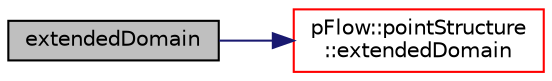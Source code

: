 digraph "extendedDomain"
{
 // LATEX_PDF_SIZE
  edge [fontname="Helvetica",fontsize="10",labelfontname="Helvetica",labelfontsize="10"];
  node [fontname="Helvetica",fontsize="10",shape=record];
  rankdir="LR";
  Node1 [label="extendedDomain",height=0.2,width=0.4,color="black", fillcolor="grey75", style="filled", fontcolor="black",tooltip=" "];
  Node1 -> Node2 [color="midnightblue",fontsize="10",style="solid",fontname="Helvetica"];
  Node2 [label="pFlow::pointStructure\l::extendedDomain",height=0.2,width=0.4,color="red", fillcolor="white", style="filled",URL="$classpFlow_1_1pointStructure.html#a0d2a7b5c43832e65e2cbf5f9de32856d",tooltip=" "];
}
